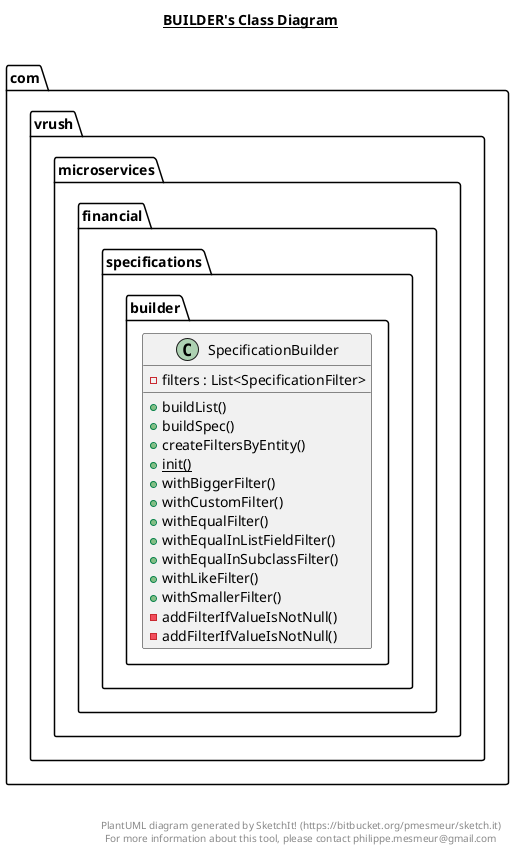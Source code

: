 @startuml

title __BUILDER's Class Diagram__\n

  namespace com.vrush.microservices.financial {
    namespace specifications {
      namespace builder {
        class com.vrush.microservices.financial.specifications.builder.SpecificationBuilder {
            - filters : List<SpecificationFilter>
            + buildList()
            + buildSpec()
            + createFiltersByEntity()
            {static} + init()
            + withBiggerFilter()
            + withCustomFilter()
            + withEqualFilter()
            + withEqualInListFieldFilter()
            + withEqualInSubclassFilter()
            + withLikeFilter()
            + withSmallerFilter()
            - addFilterIfValueIsNotNull()
            - addFilterIfValueIsNotNull()
        }
      }
    }
  }
  



right footer


PlantUML diagram generated by SketchIt! (https://bitbucket.org/pmesmeur/sketch.it)
For more information about this tool, please contact philippe.mesmeur@gmail.com
endfooter

@enduml
